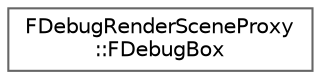 digraph "Graphical Class Hierarchy"
{
 // INTERACTIVE_SVG=YES
 // LATEX_PDF_SIZE
  bgcolor="transparent";
  edge [fontname=Helvetica,fontsize=10,labelfontname=Helvetica,labelfontsize=10];
  node [fontname=Helvetica,fontsize=10,shape=box,height=0.2,width=0.4];
  rankdir="LR";
  Node0 [id="Node000000",label="FDebugRenderSceneProxy\l::FDebugBox",height=0.2,width=0.4,color="grey40", fillcolor="white", style="filled",URL="$d7/d2c/structFDebugRenderSceneProxy_1_1FDebugBox.html",tooltip="Struct to hold info about boxes to render."];
}
